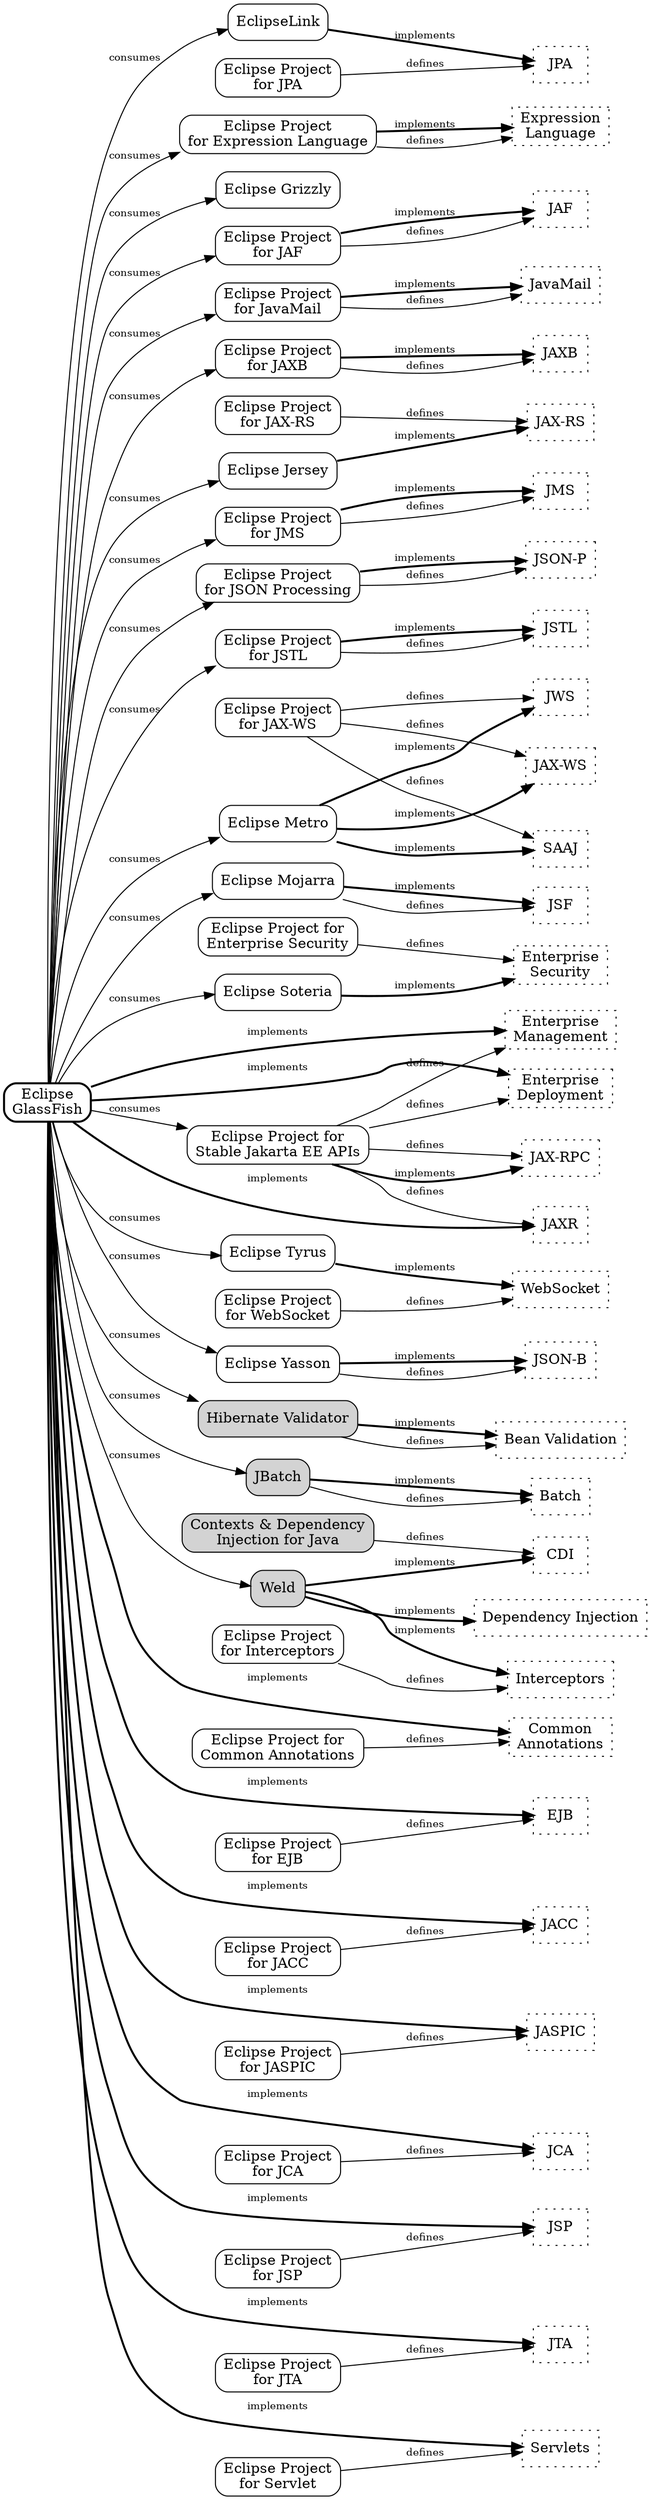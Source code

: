 /********************************************************************************
 * Copyright (c) 2018 Contributors to the Eclipse Foundation
 * 
 * See the NOTICE file(s) distributed with this work for additional
 * information regarding copyright ownership.
 * 
 * This program and the accompanying materials are made available under the
 * terms of the Eclipse Distribution License v. 1.0 which is available at
 * http://www.eclipse.org/org/documents/edl-v10.php.
 * 
 * SPDX-License-Identifier: BSD-3-Clause
 ********************************************************************************/

// This file defines a graph of the relationship between the
// EE4J Projects and the various specifications that make up
// Jakarta EE.
//
// Render using Graphviz.
// e.g. 
// > dot ee4j_dependencies.dot -Tsvg > dependencies.svg
//

digraph G {
	rankdir=LR;
	rank=same;

	// Eclipse project nodes
	// Projects that provide definitions or implementations of the
	// specifications go here. All nodes that represent
	// projects are prefixed with "project_"
	
	node[ shape=box, style="rounded, bold" ]
	project_glassfish[ label="Eclipse\nGlassFish", URL="https://projects.eclipse.org/projects/ee4j.glassfish" ];
	{
		rank = same;

		node[ shape=box, style="rounded" ]
		// Leave out platform for now; this project references all of the
		// other projects and so just makes the graph harder to understand
		// without adding any real value.
		//project_platform[ label="Eclipse Project for\nJakarta EE Platform", URL="https://projects.eclipse.org/proposals/eclipse-jakarta-ee-platform" ];
		project_ca[ label="Eclipse Project for\nCommon Annotations", URL="https://projects.eclipse.org/projects/ee4j.ca" ];
		project_eclipselink[ label="EclipseLink", URL="https://projects.eclipse.org/projects/ee4j.eclipselink" ];
		project_ejb[ label="Eclipse Project\nfor EJB", URL="https://projects.eclipse.org/proposals/eclipse-project-ejb" ];
		project_el[ label="Eclipse Project\nfor Expression Language", URL="https://projects.eclipse.org/projects/ee4j.el" ];
		project_es[ label="Eclipse Project for\nEnterprise Security", URL="https://projects.eclipse.org/projects/ee4j.es/" ];
		project_grizzly[ label="Eclipse Grizzly", URL="https://projects.eclipse.org/projects/ee4j.grizzly" ];
		project_interceptors[ label="Eclipse Project\nfor Interceptors", URL="https://projects.eclipse.org/proposals/eclipse-project-interceptors" ];
		project_jacc[label="Eclipse Project\nfor JACC", URL="https://projects.eclipse.org/projects/ee4j.jacc" ];
		project_jaf[ label="Eclipse Project\nfor JAF", URL="https://projects.eclipse.org/proposals/eclipse-project-jaf" ];
		project_javamail[ label="Eclipse Project\nfor JavaMail", URL="https://projects.eclipse.org/projects/ee4j.javamail" ];
		project_jaspic[label="Eclipse Project\nfor JASPIC", URL="https://projects.eclipse.org/projects/ee4j.jaspic" ]; 
		project_jaxb[ label="Eclipse Project\nfor JAXB", URL="https://projects.eclipse.org/proposals/eclipse-project-jaxb" ];
		project_jaxrs[ label="Eclipse Project\nfor JAX-RS", URL="https://projects.eclipse.org/projects/ee4j.jaxrs" ];
		project_jaxws[ label="Eclipse Project\nfor JAX-WS", URL="https://projects.eclipse.org/proposals/eclipse-project-jax-ws" ];
		project_jca[ label="Eclipse Project\nfor JCA", URL="https://projects.eclipse.org/proposals/eclipse-project-jca" ];
		project_jersey[ label="Eclipse Jersey", URL="https://projects.eclipse.org/projects/ee4j.jersey" ];
		project_jms[ label="Eclipse Project\nfor JMS", URL="https://projects.eclipse.org/projects/ee4j.jms" ];
		project_jpa[ label="Eclipse Project\nfor JPA", URL="https://projects.eclipse.org/projects/ee4j.jpa" ]
		project_jsonp[ label="Eclipse Project\nfor JSON Processing", URL="https://projects.eclipse.org/projects/ee4j.jsonp" ];
		project_jsp[ label="Eclipse Project\nfor JSP", URL="https://projects.eclipse.org/projects/ee4j.jsp" ];
		project_jstl[ label="Eclipse Project\nfor JSTL", URL="https://projects.eclipse.org/projects/ee4j.jstl"  ];
		project_jta[ label="Eclipse Project\nfor JTA", URL="https://projects.eclipse.org/projects/ee4j.jta" ];
		project_metro[ label="Eclipse Metro", URL="https://projects.eclipse.org/proposals/eclipse-metro" ];
		project_mojarra[ label="Eclipse Mojarra", URL="https://projects.eclipse.org/projects/ee4j.mojarra" ];
		project_soteria[ label="Eclipse Soteria", URL="https://projects.eclipse.org/projects/ee4j.soteria" ];
		project_stable[ label="Eclipse Project for\nStable Jakarta EE APIs", URL="https://projects.eclipse.org/projects/ee4j.jakartaee-stable" ];
		project_servlet[ label="Eclipse Project\nfor Servlet", URL="https://projects.eclipse.org/projects/ee4j.servlet" ];
		project_tyrus[ label="Eclipse Tyrus", URL="https://projects.eclipse.org/projects/ee4j.tyrus" ];
		project_websocket[ label="Eclipse Project\nfor WebSocket", URL="https://projects.eclipse.org/projects/ee4j.websocket" ];
		project_yasson[ label="Eclipse Yasson", URL="https://projects.eclipse.org/projects/ee4j.yasson" ];
	
		// External project nodes
		// These are open source projects that define or implement specifications
		// but are not hosted by the Eclipse Foundation
		node[ shape=box, style="rounded,filled" ]
		project_cdi[ label="Contexts & Dependency\nInjection for Java", URL="http://www.cdi-spec.org"];
		project_hv[ label="Hibernate Validator", URL="http://hibernate.org/validator" ];
		project_jbatch[ label="JBatch", URL="https://github.com/WASdev/standards.jsr352.jbatch" ];
		project_weld[ label="Weld", URL="http://weld.cdi-spec.org" ];
	}

	// "Specification" nodes
	// Every specification gets a node. Specifications are
	// not projects. There is, at least in many cases, a
	// one-to-one relationship between projects and specifications
	// (e.g. "Eclipse Project for JPA" maintains the JPA specification),
	// But there are other relationships.
	{
		rank=same;
		
		node[ shape=box, style=dotted ];
		ca[ label="Common\nAnnotations" ];
		ejb[ label="EJB" ];
		el[ label="Expression\nLanguage" ];
		es[ label="Enterprise\nSecurity" ];
		interceptors[ label="Interceptors" ];
		jacc[label="JACC"];
		jaf[ label="JAF" ];
		javamail[ label="JavaMail" ];
		jaspic[label="JASPIC"]; 
		jaxws[ label="JAX-WS" ];
		jws[ label="JWS" ];
		jaxb[ label="JAXB" ];
		jaxrs[ label="JAX-RS" ];
		// jakartaee[ label="Jakarta EE Platform" ];
		jca[ label="JCA" ];
		jms[ label="JMS" ];
		jpa[ label="JPA" ];
		jsonb[ label="JSON-B" ];
		jsonp[ label="JSON-P" ];
		jsf[ label="JSF" ];
		jsp[ label="JSP" ];
		jstl[ label="JSTL" ];
		jta[ label="JTA" ];
		deployment[ label="Enterprise\nDeployment" ];
		management[ label="Enterprise\nManagement" ];
		jaxr[ label="JAXR" ];
		servlet[ label="Servlets" ];
		websocket[ label="WebSocket" ];
		jaxrpc[ label="JAX-RPC" ];
		saaj[ label="SAAJ" ];
		cdi[ label="CDI" ];
		di[ label="Dependency Injection" ];
		bv[ label="Bean Validation" ];
		batch[ label="Batch" ];
	}
	
	edge[ fontsize=10 ];

	// References between specifications.
	// e.g. EJB requires Interceptors, JTA, ...
	edge[ label="requires", style="dashed" ];
	/*
	 * Commented out because it makes the picture much more clear.
	 *
	jakartaee -> ca;
	jakartaee -> ejb;
	jakartaee -> el;
	jakartaee -> es;
	jakartaee -> jacc;
	jakartaee -> jaf;
	jakartaee -> javamail;
	jakartaee -> jaspic;
	jakartaee -> jaxb;
	jakartaee -> jaxrs;
	jakartaee -> jaxws;
	jakartaee -> jws;
	jakartaee -> jca;
	jakartaee -> jms;
	jakartaee -> jpa;
	jakartaee -> jsonb;
	jakartaee -> jsonp;
	jakartaee -> jsf;
	jakartaee -> jsp;
	jakartaee -> jstl;
	jakartaee -> jta;
	jakartaee -> management;
	jakartaee -> servlet;
	jakartaee -> websocket;
	jakartaee -> jaxrpc;
	jakartaee -> cdi;
	jakartaee -> bv;
	jakartaee -> batch;
	*/

	/*
	ejb -> interceptors;
	ejb -> jta;
	ejb -> jms;
	jsf -> jsp;
	jstl -> jsp;
	jsp -> servlet;
	jsp -> el;
	javamail -> jaf;
	jaxws -> jaf;
	es -> jaspic;
	cdi -> di;
*/
	// Relationships between reference implementations
	// and the specification that they implement.
	edge[ label="implements", style="solid,bold" ];
	project_eclipselink -> jpa;
	project_el -> el
	project_glassfish -> ca;
	project_glassfish -> servlet;
	project_glassfish -> jsp;
	project_glassfish -> jca;
	// project_glassfish -> jakartaee;
	project_glassfish -> ejb;
	project_glassfish -> deployment;
	project_glassfish -> management;
	project_glassfish -> jta;
	project_glassfish -> jaspic;
	project_glassfish -> jacc;
	project_glassfish -> jaxr;
	project_hv -> bv;
	project_jaf -> jaf
	project_jaxb -> jaxb
	project_javamail -> javamail;
	project_jbatch -> batch;
	project_jersey -> jaxrs;
	project_jms -> jms
	project_jsonp -> jsonp
	project_jstl -> jstl
	project_mojarra -> jsf;
	project_metro -> jaxws;
	project_metro -> jws;
	project_metro -> saaj;
	project_soteria -> es;
	project_stable -> jaxrpc
	project_tyrus -> websocket;
	project_weld -> cdi;
	project_weld -> di;
	project_weld -> interceptors;
	project_yasson -> jsonb;

	// Relationships between projects and the specs
	// that they maintain
	edge[ label="defines", style="solid" ]
	// project_platform -> jakartaee;
	project_ca -> ca;
	project_cdi -> cdi
	project_ejb -> ejb;
	project_el -> el;
	project_es -> es;
	project_hv -> bv
	project_interceptors -> interceptors;
	project_jacc -> jacc;
	project_jaf -> jaf;
	project_javamail -> javamail;
	project_jaspic -> jaspic;
	project_jaxb -> jaxb;
	project_jaxrs -> jaxrs;
	project_jaxws -> jaxws;
	project_jaxws -> jws;
	project_jaxws -> saaj;
	project_jbatch -> batch
	project_jca -> jca;
	project_jms -> jms;
	project_jpa -> jpa;
	project_jsonp -> jsonp;
	project_jsp -> jsp;
	project_jstl -> jstl;
	project_jta -> jta;
	project_mojarra -> jsf;
	project_servlet -> servlet;
	project_stable -> deployment;
	project_stable -> management;
	project_stable -> jaxr;
	project_stable -> jaxrpc;
	project_websocket -> websocket;
	project_yasson -> jsonb;

	// Straight up consumption. One RI project consumes
	// the RI from another project.
	edge[ label="consumes" ];
	project_glassfish -> project_eclipselink;
	project_glassfish -> project_el;
	project_glassfish -> project_grizzly;
	project_glassfish -> project_hv;
	project_glassfish -> project_jaf;
	project_glassfish -> project_javamail;
	project_glassfish -> project_jaxb;
	project_glassfish -> project_jbatch;
	project_glassfish -> project_jersey;
	project_glassfish -> project_jms;
	project_glassfish -> project_jsonp;
	project_glassfish -> project_jstl;
	project_glassfish -> project_metro;
	project_glassfish -> project_mojarra;
	project_glassfish -> project_soteria;
	project_glassfish -> project_stable;
	project_glassfish -> project_tyrus;
	project_glassfish -> project_weld;
	project_glassfish -> project_yasson;
}